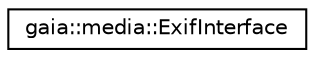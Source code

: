digraph G
{
  edge [fontname="Helvetica",fontsize="10",labelfontname="Helvetica",labelfontsize="10"];
  node [fontname="Helvetica",fontsize="10",shape=record];
  rankdir=LR;
  Node1 [label="gaia::media::ExifInterface",height=0.2,width=0.4,color="black", fillcolor="white", style="filled",URL="$dd/d82/classgaia_1_1media_1_1_exif_interface.html",tooltip="This is a class for reading and writing Exif tags in a JPEG file."];
}
